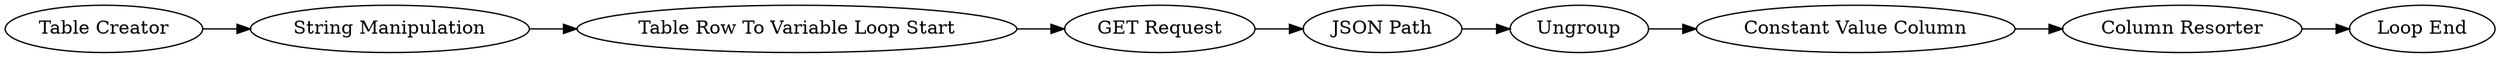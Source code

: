digraph {
	41 -> 42
	47 -> 49
	42 -> 43
	49 -> 48
	43 -> 47
	45 -> 46
	44 -> 45
	46 -> 41
	48 [label="Loop End"]
	43 [label=Ungroup]
	44 [label="Table Creator"]
	42 [label="JSON Path"]
	49 [label="Column Resorter"]
	41 [label="GET Request"]
	46 [label="Table Row To Variable Loop Start"]
	47 [label="Constant Value Column"]
	45 [label="String Manipulation"]
	rankdir=LR
}
